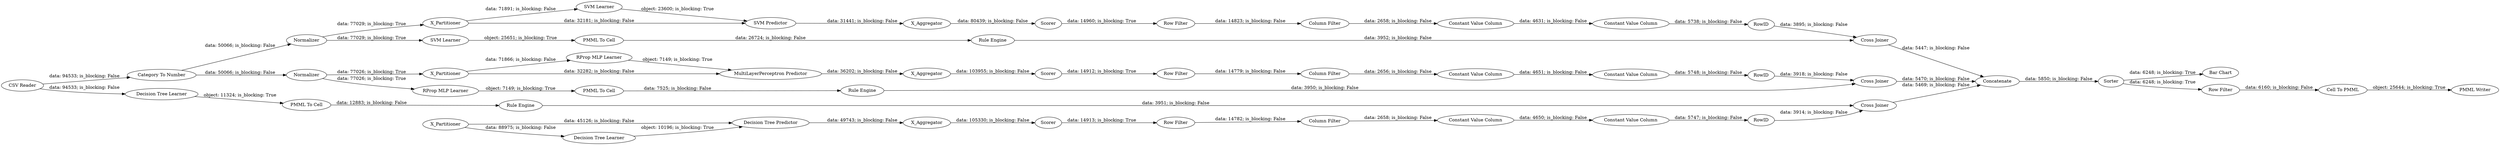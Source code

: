 digraph {
	"-4649603579123102049_41" [label=Scorer]
	"-4649603579123102049_32" [label="SVM Predictor"]
	"-4649603579123102049_31" [label="SVM Learner"]
	"4688894896579141287_9" [label="Row Filter"]
	"167271430541607128_32" [label="Decision Tree Predictor"]
	"7432300306891744879_33" [label="Decision Tree Learner"]
	"-3996116436940613451_19" [label=RowID]
	"-4649603579123102049_304" [label="Cross Joiner"]
	"7432300306891744879_34" [label="Rule Engine"]
	"-1535147317893736014_293" [label=RowID]
	"8236385301747548713_299" [label="SVM Learner"]
	"8336534032471942299_312" [label=Sorter]
	"4688894896579141287_290" [label="Constant Value Column"]
	"-3214357604007354699_23" [label="Rule Engine"]
	"-1535147317893736014_292" [label="Constant Value Column"]
	"8336534032471942299_314" [label="Bar Chart"]
	"-1535147317893736014_290" [label="Constant Value Column"]
	"-7787976313661206421_25" [label="Cross Joiner"]
	"8336534032471942299_2" [label="Category To Number"]
	"4688894896579141287_292" [label="Constant Value Column"]
	"-7787976313661206421_12" [label="MultiLayerPerceptron Predictor"]
	"8336534032471942299_8" [label="CSV Reader"]
	"8336534032471942299_310" [label=Concatenate]
	"-4649603579123102049_7" [label=X_Aggregator]
	"7432300306891744879_28" [label="PMML To Cell"]
	"-3996116436940613451_15" [label="Row Filter"]
	"-4649603579123102049_295" [label=X_Partitioner]
	"4688894896579141287_293" [label=RowID]
	"-7787976313661206421_11" [label="RProp MLP Learner"]
	"4688894896579141287_294" [label="Column Filter"]
	"8336534032471942299_316" [label="PMML Writer"]
	"-7787976313661206421_13" [label=X_Aggregator]
	"8336534032471942299_315" [label="Cell To PMML"]
	"-7787976313661206421_10" [label=X_Partitioner]
	"-4649603579123102049_40" [label=Normalizer]
	"-3214357604007354699_21" [label="RProp MLP Learner"]
	"-7787976313661206421_9" [label=Normalizer]
	"-1535147317893736014_9" [label="Row Filter"]
	"167271430541607128_296" [label="Cross Joiner"]
	"-3996116436940613451_16" [label="Column Filter"]
	"167271430541607128_7" [label=X_Aggregator]
	"167271430541607128_307" [label=X_Partitioner]
	"-3996116436940613451_17" [label="Constant Value Column"]
	"-1535147317893736014_294" [label="Column Filter"]
	"8336534032471942299_313" [label="Row Filter"]
	"167271430541607128_39" [label=Scorer]
	"-3996116436940613451_18" [label="Constant Value Column"]
	"167271430541607128_31" [label="Decision Tree Learner"]
	"-7787976313661206421_14" [label=Scorer]
	"8236385301747548713_297" [label="PMML To Cell"]
	"-3214357604007354699_22" [label="PMML To Cell"]
	"8236385301747548713_298" [label="Rule Engine"]
	"-7787976313661206421_9" -> "-3214357604007354699_21" [label="data: 77026; is_blocking: True"]
	"-7787976313661206421_12" -> "-7787976313661206421_13" [label="data: 36202; is_blocking: False"]
	"8336534032471942299_2" -> "-7787976313661206421_9" [label="data: 50066; is_blocking: False"]
	"-4649603579123102049_32" -> "-4649603579123102049_7" [label="data: 31441; is_blocking: False"]
	"4688894896579141287_290" -> "4688894896579141287_292" [label="data: 4650; is_blocking: False"]
	"8336534032471942299_312" -> "8336534032471942299_313" [label="data: 6248; is_blocking: True"]
	"-7787976313661206421_11" -> "-7787976313661206421_12" [label="object: 7149; is_blocking: True"]
	"167271430541607128_307" -> "167271430541607128_31" [label="data: 88975; is_blocking: False"]
	"-4649603579123102049_7" -> "-4649603579123102049_41" [label="data: 80439; is_blocking: False"]
	"8336534032471942299_315" -> "8336534032471942299_316" [label="object: 25644; is_blocking: True"]
	"4688894896579141287_294" -> "4688894896579141287_290" [label="data: 2658; is_blocking: False"]
	"8236385301747548713_298" -> "-4649603579123102049_304" [label="data: 3952; is_blocking: False"]
	"7432300306891744879_33" -> "7432300306891744879_28" [label="object: 11324; is_blocking: True"]
	"167271430541607128_296" -> "8336534032471942299_310" [label="data: 5469; is_blocking: False"]
	"7432300306891744879_28" -> "7432300306891744879_34" [label="data: 12883; is_blocking: False"]
	"-3996116436940613451_16" -> "-3996116436940613451_17" [label="data: 2656; is_blocking: False"]
	"-4649603579123102049_40" -> "8236385301747548713_299" [label="data: 77029; is_blocking: True"]
	"8236385301747548713_297" -> "8236385301747548713_298" [label="data: 26724; is_blocking: False"]
	"-7787976313661206421_10" -> "-7787976313661206421_11" [label="data: 71866; is_blocking: False"]
	"-7787976313661206421_10" -> "-7787976313661206421_12" [label="data: 32282; is_blocking: False"]
	"-7787976313661206421_9" -> "-7787976313661206421_10" [label="data: 77026; is_blocking: True"]
	"-1535147317893736014_292" -> "-1535147317893736014_293" [label="data: 5738; is_blocking: False"]
	"167271430541607128_307" -> "167271430541607128_32" [label="data: 45126; is_blocking: False"]
	"-3214357604007354699_23" -> "-7787976313661206421_25" [label="data: 3950; is_blocking: False"]
	"-7787976313661206421_13" -> "-7787976313661206421_14" [label="data: 103955; is_blocking: False"]
	"-3996116436940613451_19" -> "-7787976313661206421_25" [label="data: 3918; is_blocking: False"]
	"-7787976313661206421_25" -> "8336534032471942299_310" [label="data: 5470; is_blocking: False"]
	"8236385301747548713_299" -> "8236385301747548713_297" [label="object: 25651; is_blocking: True"]
	"8336534032471942299_312" -> "8336534032471942299_314" [label="data: 6248; is_blocking: True"]
	"-4649603579123102049_304" -> "8336534032471942299_310" [label="data: 5447; is_blocking: False"]
	"8336534032471942299_310" -> "8336534032471942299_312" [label="data: 5850; is_blocking: False"]
	"-7787976313661206421_14" -> "-3996116436940613451_15" [label="data: 14912; is_blocking: True"]
	"-4649603579123102049_41" -> "-1535147317893736014_9" [label="data: 14960; is_blocking: True"]
	"167271430541607128_7" -> "167271430541607128_39" [label="data: 105330; is_blocking: False"]
	"-1535147317893736014_290" -> "-1535147317893736014_292" [label="data: 4631; is_blocking: False"]
	"-1535147317893736014_294" -> "-1535147317893736014_290" [label="data: 2658; is_blocking: False"]
	"-3214357604007354699_21" -> "-3214357604007354699_22" [label="object: 7149; is_blocking: True"]
	"4688894896579141287_9" -> "4688894896579141287_294" [label="data: 14782; is_blocking: False"]
	"8336534032471942299_2" -> "-4649603579123102049_40" [label="data: 50066; is_blocking: False"]
	"-4649603579123102049_295" -> "-4649603579123102049_32" [label="data: 32181; is_blocking: False"]
	"-1535147317893736014_9" -> "-1535147317893736014_294" [label="data: 14823; is_blocking: False"]
	"8336534032471942299_8" -> "7432300306891744879_33" [label="data: 94533; is_blocking: False"]
	"167271430541607128_31" -> "167271430541607128_32" [label="object: 10196; is_blocking: True"]
	"-4649603579123102049_295" -> "-4649603579123102049_31" [label="data: 71891; is_blocking: False"]
	"-4649603579123102049_31" -> "-4649603579123102049_32" [label="object: 23600; is_blocking: True"]
	"4688894896579141287_292" -> "4688894896579141287_293" [label="data: 5747; is_blocking: False"]
	"4688894896579141287_293" -> "167271430541607128_296" [label="data: 3914; is_blocking: False"]
	"167271430541607128_39" -> "4688894896579141287_9" [label="data: 14913; is_blocking: True"]
	"8336534032471942299_8" -> "8336534032471942299_2" [label="data: 94533; is_blocking: False"]
	"-3214357604007354699_22" -> "-3214357604007354699_23" [label="data: 7525; is_blocking: False"]
	"-3996116436940613451_17" -> "-3996116436940613451_18" [label="data: 4651; is_blocking: False"]
	"-1535147317893736014_293" -> "-4649603579123102049_304" [label="data: 3895; is_blocking: False"]
	"-4649603579123102049_40" -> "-4649603579123102049_295" [label="data: 77029; is_blocking: True"]
	"-3996116436940613451_15" -> "-3996116436940613451_16" [label="data: 14779; is_blocking: False"]
	"-3996116436940613451_18" -> "-3996116436940613451_19" [label="data: 5748; is_blocking: False"]
	"8336534032471942299_313" -> "8336534032471942299_315" [label="data: 6160; is_blocking: False"]
	"7432300306891744879_34" -> "167271430541607128_296" [label="data: 3951; is_blocking: False"]
	"167271430541607128_32" -> "167271430541607128_7" [label="data: 49743; is_blocking: False"]
	rankdir=LR
}

